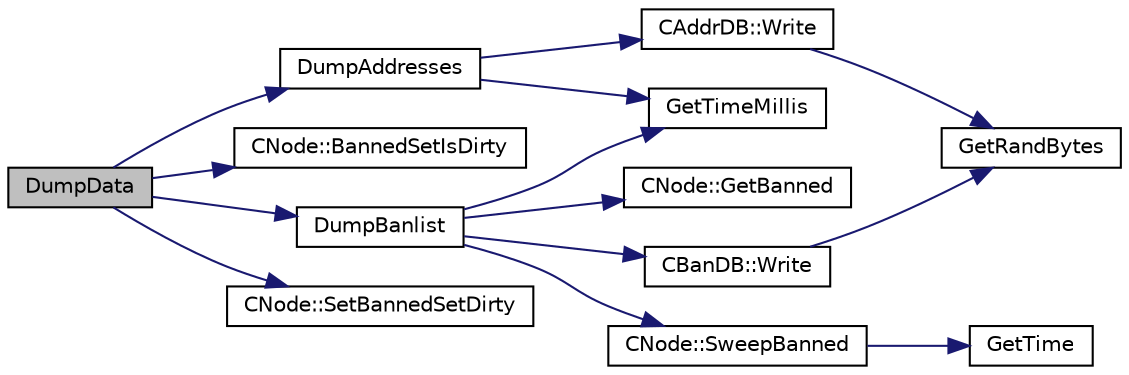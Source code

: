 digraph "DumpData"
{
  edge [fontname="Helvetica",fontsize="10",labelfontname="Helvetica",labelfontsize="10"];
  node [fontname="Helvetica",fontsize="10",shape=record];
  rankdir="LR";
  Node110 [label="DumpData",height=0.2,width=0.4,color="black", fillcolor="grey75", style="filled", fontcolor="black"];
  Node110 -> Node111 [color="midnightblue",fontsize="10",style="solid",fontname="Helvetica"];
  Node111 [label="DumpAddresses",height=0.2,width=0.4,color="black", fillcolor="white", style="filled",URL="$dd/d84/net_8cpp.html#ab8b5323f5ef61499582a5a6e53b49b6e"];
  Node111 -> Node112 [color="midnightblue",fontsize="10",style="solid",fontname="Helvetica"];
  Node112 [label="GetTimeMillis",height=0.2,width=0.4,color="black", fillcolor="white", style="filled",URL="$d8/d3c/util_8h.html#a139d0fe6387b9e230a9b8bb12d9b43b9"];
  Node111 -> Node113 [color="midnightblue",fontsize="10",style="solid",fontname="Helvetica"];
  Node113 [label="CAddrDB::Write",height=0.2,width=0.4,color="black", fillcolor="white", style="filled",URL="$dc/da8/class_c_addr_d_b.html#aaec90dba59cd69a2f25bc5630a1dde39"];
  Node113 -> Node114 [color="midnightblue",fontsize="10",style="solid",fontname="Helvetica"];
  Node114 [label="GetRandBytes",height=0.2,width=0.4,color="black", fillcolor="white", style="filled",URL="$df/d2d/util_8cpp.html#acf52c2aa8213c7b15e26594a2264ed8a"];
  Node110 -> Node115 [color="midnightblue",fontsize="10",style="solid",fontname="Helvetica"];
  Node115 [label="CNode::BannedSetIsDirty",height=0.2,width=0.4,color="black", fillcolor="white", style="filled",URL="$d1/d64/class_c_node.html#a238cd722064013a8dff38b02d2da4869",tooltip="check is the banlist has unwritten changes "];
  Node110 -> Node116 [color="midnightblue",fontsize="10",style="solid",fontname="Helvetica"];
  Node116 [label="DumpBanlist",height=0.2,width=0.4,color="black", fillcolor="white", style="filled",URL="$dd/d84/net_8cpp.html#af593c31ddb8a6d2f3c6faf63c28b5aa9"];
  Node116 -> Node112 [color="midnightblue",fontsize="10",style="solid",fontname="Helvetica"];
  Node116 -> Node117 [color="midnightblue",fontsize="10",style="solid",fontname="Helvetica"];
  Node117 [label="CNode::SweepBanned",height=0.2,width=0.4,color="black", fillcolor="white", style="filled",URL="$d1/d64/class_c_node.html#ad8b42ef7c930421014b59e845ec5295b",tooltip="clean unused entires (if bantime has expired) "];
  Node117 -> Node118 [color="midnightblue",fontsize="10",style="solid",fontname="Helvetica"];
  Node118 [label="GetTime",height=0.2,width=0.4,color="black", fillcolor="white", style="filled",URL="$df/d2d/util_8cpp.html#a46fac5fba8ba905b5f9acb364f5d8c6f"];
  Node116 -> Node119 [color="midnightblue",fontsize="10",style="solid",fontname="Helvetica"];
  Node119 [label="CNode::GetBanned",height=0.2,width=0.4,color="black", fillcolor="white", style="filled",URL="$d1/d64/class_c_node.html#ac7dc25e8d4c24df89befe4dcc2060372"];
  Node116 -> Node120 [color="midnightblue",fontsize="10",style="solid",fontname="Helvetica"];
  Node120 [label="CBanDB::Write",height=0.2,width=0.4,color="black", fillcolor="white", style="filled",URL="$dd/db6/class_c_ban_d_b.html#a0550a06c6b5987869f557467fe7f9896"];
  Node120 -> Node114 [color="midnightblue",fontsize="10",style="solid",fontname="Helvetica"];
  Node110 -> Node121 [color="midnightblue",fontsize="10",style="solid",fontname="Helvetica"];
  Node121 [label="CNode::SetBannedSetDirty",height=0.2,width=0.4,color="black", fillcolor="white", style="filled",URL="$d1/d64/class_c_node.html#ab4248e8207bfae98f83ce56a4b25d07b",tooltip="set the \"dirty\" flag for the banlist "];
}
